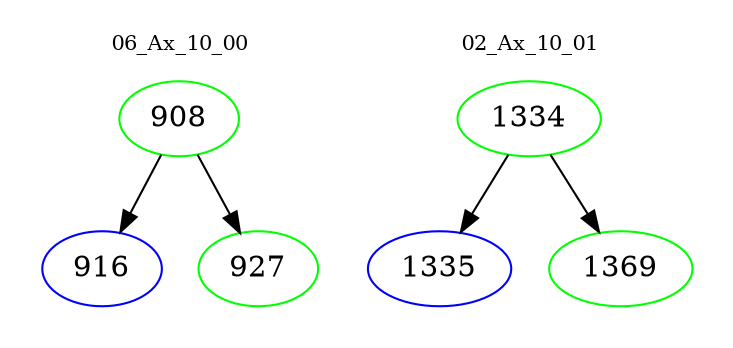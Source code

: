 digraph{
subgraph cluster_0 {
color = white
label = "06_Ax_10_00";
fontsize=10;
T0_908 [label="908", color="green"]
T0_908 -> T0_916 [color="black"]
T0_916 [label="916", color="blue"]
T0_908 -> T0_927 [color="black"]
T0_927 [label="927", color="green"]
}
subgraph cluster_1 {
color = white
label = "02_Ax_10_01";
fontsize=10;
T1_1334 [label="1334", color="green"]
T1_1334 -> T1_1335 [color="black"]
T1_1335 [label="1335", color="blue"]
T1_1334 -> T1_1369 [color="black"]
T1_1369 [label="1369", color="green"]
}
}
